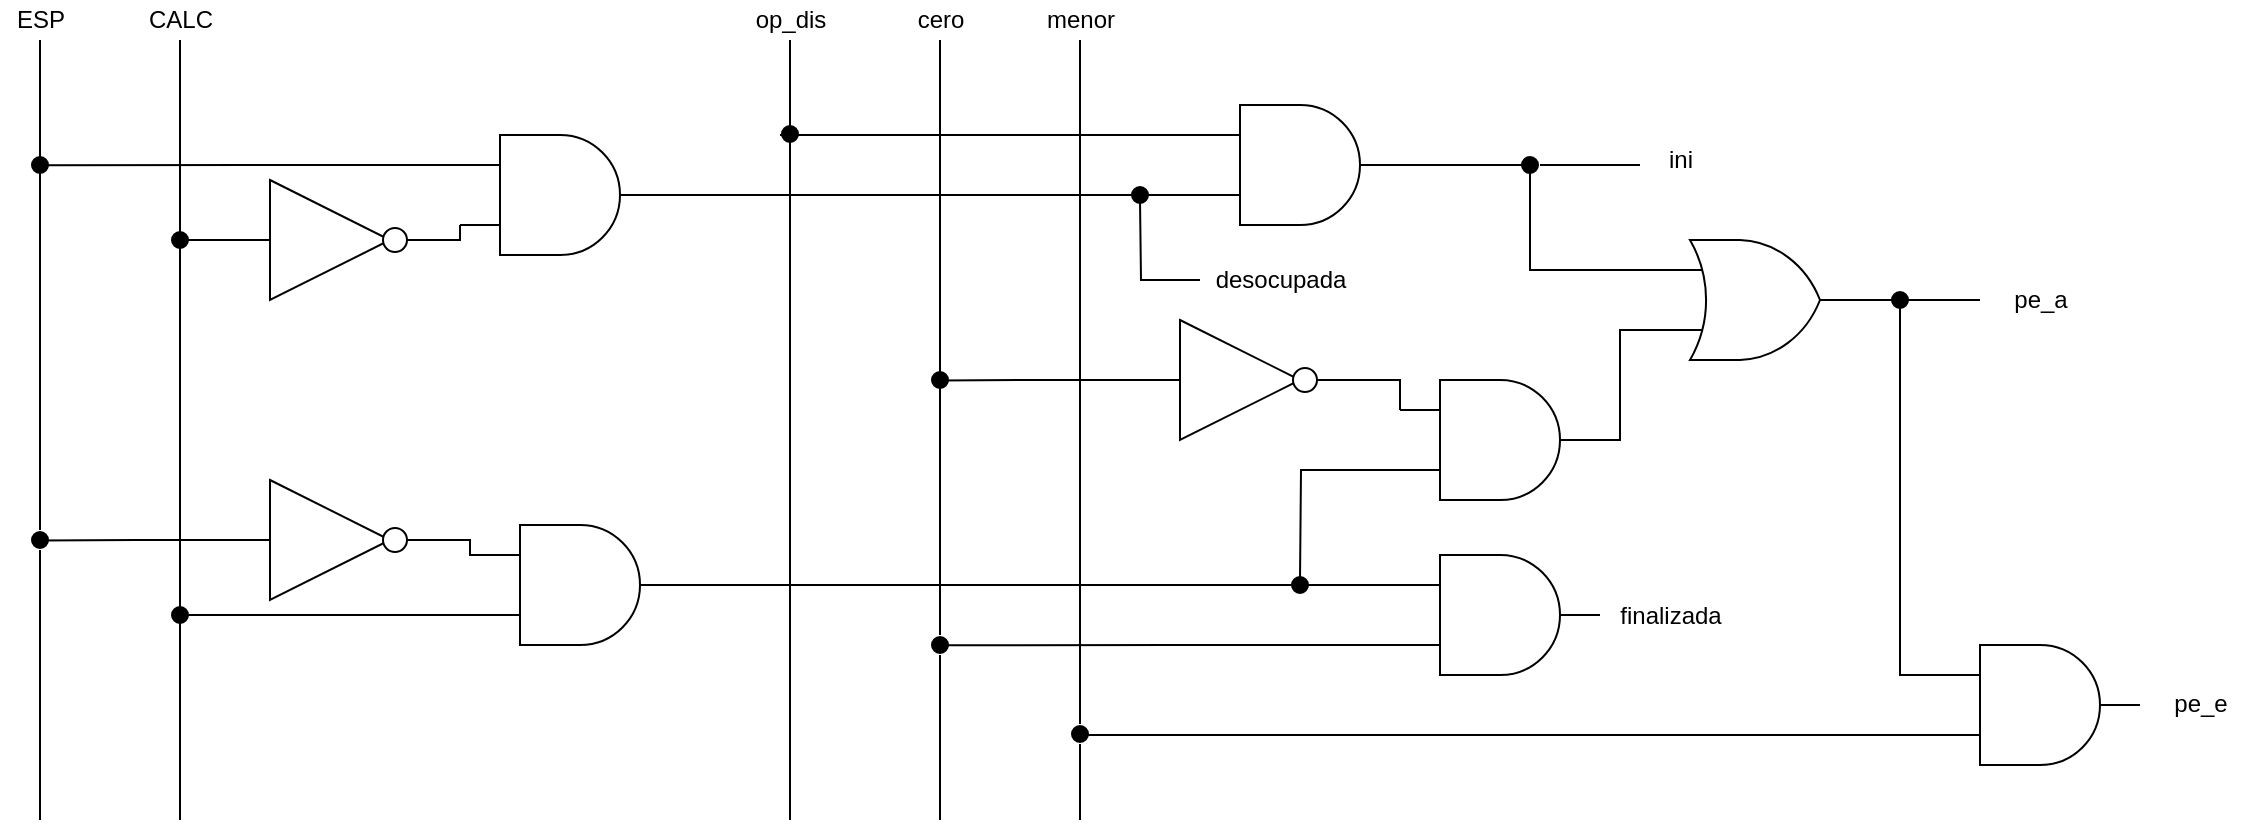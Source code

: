 <mxfile version="13.7.9" type="google"><diagram id="YMZFguu1El-vef8mr3li" name="Page-1"><mxGraphModel dx="981" dy="577" grid="1" gridSize="10" guides="1" tooltips="1" connect="1" arrows="1" fold="1" page="1" pageScale="1" pageWidth="827" pageHeight="1169" math="0" shadow="0"><root><mxCell id="0"/><mxCell id="1" parent="0"/><mxCell id="T0GHSyZhe6Y4cY-9ifoe-6" style="edgeStyle=orthogonalEdgeStyle;rounded=0;orthogonalLoop=1;jettySize=auto;html=1;endArrow=none;endFill=0;" edge="1" parent="1" source="T0GHSyZhe6Y4cY-9ifoe-53"><mxGeometry relative="1" as="geometry"><mxPoint x="70" y="440" as="targetPoint"/></mxGeometry></mxCell><mxCell id="T0GHSyZhe6Y4cY-9ifoe-1" value="ESP" style="text;html=1;align=center;verticalAlign=middle;resizable=0;points=[];autosize=1;" vertex="1" parent="1"><mxGeometry x="50" y="30" width="40" height="20" as="geometry"/></mxCell><mxCell id="T0GHSyZhe6Y4cY-9ifoe-7" style="edgeStyle=orthogonalEdgeStyle;rounded=0;orthogonalLoop=1;jettySize=auto;html=1;endArrow=none;endFill=0;" edge="1" parent="1" source="T0GHSyZhe6Y4cY-9ifoe-2"><mxGeometry relative="1" as="geometry"><mxPoint x="140" y="440" as="targetPoint"/></mxGeometry></mxCell><mxCell id="T0GHSyZhe6Y4cY-9ifoe-2" value="CALC" style="text;html=1;align=center;verticalAlign=middle;resizable=0;points=[];autosize=1;" vertex="1" parent="1"><mxGeometry x="115" y="30" width="50" height="20" as="geometry"/></mxCell><mxCell id="T0GHSyZhe6Y4cY-9ifoe-8" style="edgeStyle=orthogonalEdgeStyle;rounded=0;orthogonalLoop=1;jettySize=auto;html=1;endArrow=none;endFill=0;" edge="1" parent="1" source="T0GHSyZhe6Y4cY-9ifoe-3"><mxGeometry relative="1" as="geometry"><mxPoint x="445" y="440" as="targetPoint"/></mxGeometry></mxCell><mxCell id="T0GHSyZhe6Y4cY-9ifoe-3" value="op_dis" style="text;html=1;align=center;verticalAlign=middle;resizable=0;points=[];autosize=1;" vertex="1" parent="1"><mxGeometry x="420" y="30" width="50" height="20" as="geometry"/></mxCell><mxCell id="T0GHSyZhe6Y4cY-9ifoe-9" style="edgeStyle=orthogonalEdgeStyle;rounded=0;orthogonalLoop=1;jettySize=auto;html=1;endArrow=none;endFill=0;" edge="1" parent="1" source="T0GHSyZhe6Y4cY-9ifoe-58"><mxGeometry relative="1" as="geometry"><mxPoint x="520" y="440" as="targetPoint"/></mxGeometry></mxCell><mxCell id="T0GHSyZhe6Y4cY-9ifoe-4" value="cero" style="text;html=1;align=center;verticalAlign=middle;resizable=0;points=[];autosize=1;" vertex="1" parent="1"><mxGeometry x="500" y="30" width="40" height="20" as="geometry"/></mxCell><mxCell id="T0GHSyZhe6Y4cY-9ifoe-10" style="edgeStyle=orthogonalEdgeStyle;rounded=0;orthogonalLoop=1;jettySize=auto;html=1;endArrow=none;endFill=0;" edge="1" parent="1" source="T0GHSyZhe6Y4cY-9ifoe-60"><mxGeometry relative="1" as="geometry"><mxPoint x="590" y="440" as="targetPoint"/></mxGeometry></mxCell><mxCell id="T0GHSyZhe6Y4cY-9ifoe-5" value="menor" style="text;html=1;align=center;verticalAlign=middle;resizable=0;points=[];autosize=1;" vertex="1" parent="1"><mxGeometry x="565" y="30" width="50" height="20" as="geometry"/></mxCell><mxCell id="T0GHSyZhe6Y4cY-9ifoe-13" style="edgeStyle=orthogonalEdgeStyle;rounded=0;orthogonalLoop=1;jettySize=auto;html=1;exitX=0;exitY=0.5;exitDx=0;exitDy=0;endArrow=none;endFill=0;" edge="1" parent="1" source="T0GHSyZhe6Y4cY-9ifoe-11"><mxGeometry relative="1" as="geometry"><mxPoint x="140" y="149.897" as="targetPoint"/></mxGeometry></mxCell><mxCell id="T0GHSyZhe6Y4cY-9ifoe-15" style="edgeStyle=orthogonalEdgeStyle;rounded=0;orthogonalLoop=1;jettySize=auto;html=1;exitX=1;exitY=0.5;exitDx=0;exitDy=0;entryX=0;entryY=0.75;entryDx=0;entryDy=0;entryPerimeter=0;endArrow=none;endFill=0;" edge="1" parent="1" source="T0GHSyZhe6Y4cY-9ifoe-11" target="T0GHSyZhe6Y4cY-9ifoe-14"><mxGeometry relative="1" as="geometry"/></mxCell><mxCell id="T0GHSyZhe6Y4cY-9ifoe-11" value="" style="verticalLabelPosition=bottom;shadow=0;dashed=0;align=center;html=1;verticalAlign=top;shape=mxgraph.electrical.logic_gates.buffer2;" vertex="1" parent="1"><mxGeometry x="165" y="120" width="100" height="60" as="geometry"/></mxCell><mxCell id="T0GHSyZhe6Y4cY-9ifoe-12" value="" style="verticalLabelPosition=bottom;shadow=0;dashed=0;align=center;html=1;verticalAlign=top;shape=mxgraph.electrical.logic_gates.inverting_contact;" vertex="1" parent="1"><mxGeometry x="240" y="142.5" width="15" height="15" as="geometry"/></mxCell><mxCell id="T0GHSyZhe6Y4cY-9ifoe-16" style="edgeStyle=orthogonalEdgeStyle;rounded=0;orthogonalLoop=1;jettySize=auto;html=1;exitX=0;exitY=0.25;exitDx=0;exitDy=0;exitPerimeter=0;endArrow=none;endFill=0;" edge="1" parent="1" source="T0GHSyZhe6Y4cY-9ifoe-14"><mxGeometry relative="1" as="geometry"><mxPoint x="70" y="112.655" as="targetPoint"/></mxGeometry></mxCell><mxCell id="T0GHSyZhe6Y4cY-9ifoe-18" style="edgeStyle=orthogonalEdgeStyle;rounded=0;orthogonalLoop=1;jettySize=auto;html=1;exitX=1;exitY=0.5;exitDx=0;exitDy=0;exitPerimeter=0;entryX=0;entryY=0.75;entryDx=0;entryDy=0;entryPerimeter=0;endArrow=none;endFill=0;" edge="1" parent="1" source="T0GHSyZhe6Y4cY-9ifoe-14" target="T0GHSyZhe6Y4cY-9ifoe-17"><mxGeometry relative="1" as="geometry"/></mxCell><mxCell id="T0GHSyZhe6Y4cY-9ifoe-14" value="" style="verticalLabelPosition=bottom;shadow=0;dashed=0;align=center;html=1;verticalAlign=top;shape=mxgraph.electrical.logic_gates.logic_gate;operation=and;" vertex="1" parent="1"><mxGeometry x="280" y="97.5" width="100" height="60" as="geometry"/></mxCell><mxCell id="T0GHSyZhe6Y4cY-9ifoe-19" style="edgeStyle=orthogonalEdgeStyle;rounded=0;orthogonalLoop=1;jettySize=auto;html=1;exitX=0;exitY=0.25;exitDx=0;exitDy=0;exitPerimeter=0;endArrow=none;endFill=0;" edge="1" parent="1" source="T0GHSyZhe6Y4cY-9ifoe-17"><mxGeometry relative="1" as="geometry"><mxPoint x="440" y="97.483" as="targetPoint"/></mxGeometry></mxCell><mxCell id="T0GHSyZhe6Y4cY-9ifoe-21" style="edgeStyle=orthogonalEdgeStyle;rounded=0;orthogonalLoop=1;jettySize=auto;html=1;exitX=1;exitY=0.5;exitDx=0;exitDy=0;exitPerimeter=0;entryX=0;entryY=0.25;entryDx=0;entryDy=0;entryPerimeter=0;endArrow=none;endFill=0;" edge="1" parent="1" source="T0GHSyZhe6Y4cY-9ifoe-17" target="T0GHSyZhe6Y4cY-9ifoe-20"><mxGeometry relative="1" as="geometry"/></mxCell><mxCell id="T0GHSyZhe6Y4cY-9ifoe-17" value="" style="verticalLabelPosition=bottom;shadow=0;dashed=0;align=center;html=1;verticalAlign=top;shape=mxgraph.electrical.logic_gates.logic_gate;operation=and;" vertex="1" parent="1"><mxGeometry x="650" y="82.5" width="100" height="60" as="geometry"/></mxCell><mxCell id="T0GHSyZhe6Y4cY-9ifoe-39" style="edgeStyle=orthogonalEdgeStyle;rounded=0;orthogonalLoop=1;jettySize=auto;html=1;exitX=1;exitY=0.5;exitDx=0;exitDy=0;exitPerimeter=0;entryX=0;entryY=0.25;entryDx=0;entryDy=0;entryPerimeter=0;endArrow=none;endFill=0;" edge="1" parent="1" source="T0GHSyZhe6Y4cY-9ifoe-20" target="T0GHSyZhe6Y4cY-9ifoe-38"><mxGeometry relative="1" as="geometry"/></mxCell><mxCell id="T0GHSyZhe6Y4cY-9ifoe-20" value="" style="verticalLabelPosition=bottom;shadow=0;dashed=0;align=center;html=1;verticalAlign=top;shape=mxgraph.electrical.logic_gates.logic_gate;operation=or;" vertex="1" parent="1"><mxGeometry x="880" y="150" width="100" height="60" as="geometry"/></mxCell><mxCell id="T0GHSyZhe6Y4cY-9ifoe-35" style="edgeStyle=orthogonalEdgeStyle;rounded=0;orthogonalLoop=1;jettySize=auto;html=1;exitX=0;exitY=0.75;exitDx=0;exitDy=0;exitPerimeter=0;endArrow=none;endFill=0;" edge="1" parent="1" source="T0GHSyZhe6Y4cY-9ifoe-22"><mxGeometry relative="1" as="geometry"><mxPoint x="700" y="320.0" as="targetPoint"/></mxGeometry></mxCell><mxCell id="T0GHSyZhe6Y4cY-9ifoe-36" style="edgeStyle=orthogonalEdgeStyle;rounded=0;orthogonalLoop=1;jettySize=auto;html=1;exitX=1;exitY=0.5;exitDx=0;exitDy=0;exitPerimeter=0;entryX=0;entryY=0.75;entryDx=0;entryDy=0;entryPerimeter=0;endArrow=none;endFill=0;" edge="1" parent="1" source="T0GHSyZhe6Y4cY-9ifoe-22" target="T0GHSyZhe6Y4cY-9ifoe-20"><mxGeometry relative="1" as="geometry"><Array as="points"><mxPoint x="860" y="250"/><mxPoint x="860" y="195"/></Array></mxGeometry></mxCell><mxCell id="T0GHSyZhe6Y4cY-9ifoe-22" value="" style="verticalLabelPosition=bottom;shadow=0;dashed=0;align=center;html=1;verticalAlign=top;shape=mxgraph.electrical.logic_gates.logic_gate;operation=and;" vertex="1" parent="1"><mxGeometry x="750" y="220" width="100" height="60" as="geometry"/></mxCell><mxCell id="T0GHSyZhe6Y4cY-9ifoe-25" style="edgeStyle=orthogonalEdgeStyle;rounded=0;orthogonalLoop=1;jettySize=auto;html=1;exitX=0;exitY=0.5;exitDx=0;exitDy=0;endArrow=none;endFill=0;" edge="1" parent="1" source="T0GHSyZhe6Y4cY-9ifoe-23"><mxGeometry relative="1" as="geometry"><mxPoint x="520" y="220.241" as="targetPoint"/></mxGeometry></mxCell><mxCell id="T0GHSyZhe6Y4cY-9ifoe-26" style="edgeStyle=orthogonalEdgeStyle;rounded=0;orthogonalLoop=1;jettySize=auto;html=1;exitX=1;exitY=0.5;exitDx=0;exitDy=0;entryX=0;entryY=0.25;entryDx=0;entryDy=0;entryPerimeter=0;endArrow=none;endFill=0;" edge="1" parent="1" source="T0GHSyZhe6Y4cY-9ifoe-23" target="T0GHSyZhe6Y4cY-9ifoe-22"><mxGeometry relative="1" as="geometry"/></mxCell><mxCell id="T0GHSyZhe6Y4cY-9ifoe-23" value="" style="verticalLabelPosition=bottom;shadow=0;dashed=0;align=center;html=1;verticalAlign=top;shape=mxgraph.electrical.logic_gates.buffer2;" vertex="1" parent="1"><mxGeometry x="620" y="190" width="100" height="60" as="geometry"/></mxCell><mxCell id="T0GHSyZhe6Y4cY-9ifoe-24" value="" style="verticalLabelPosition=bottom;shadow=0;dashed=0;align=center;html=1;verticalAlign=top;shape=mxgraph.electrical.logic_gates.inverting_contact;" vertex="1" parent="1"><mxGeometry x="695" y="212.5" width="15" height="15" as="geometry"/></mxCell><mxCell id="T0GHSyZhe6Y4cY-9ifoe-30" style="edgeStyle=orthogonalEdgeStyle;rounded=0;orthogonalLoop=1;jettySize=auto;html=1;entryX=0;entryY=0.25;entryDx=0;entryDy=0;entryPerimeter=0;endArrow=none;endFill=0;" edge="1" parent="1" source="T0GHSyZhe6Y4cY-9ifoe-27" target="T0GHSyZhe6Y4cY-9ifoe-29"><mxGeometry relative="1" as="geometry"/></mxCell><mxCell id="T0GHSyZhe6Y4cY-9ifoe-31" style="edgeStyle=orthogonalEdgeStyle;rounded=0;orthogonalLoop=1;jettySize=auto;html=1;exitX=0;exitY=0.5;exitDx=0;exitDy=0;endArrow=none;endFill=0;" edge="1" parent="1" source="T0GHSyZhe6Y4cY-9ifoe-27"><mxGeometry relative="1" as="geometry"><mxPoint x="70" y="300.241" as="targetPoint"/></mxGeometry></mxCell><mxCell id="T0GHSyZhe6Y4cY-9ifoe-27" value="" style="verticalLabelPosition=bottom;shadow=0;dashed=0;align=center;html=1;verticalAlign=top;shape=mxgraph.electrical.logic_gates.buffer2;" vertex="1" parent="1"><mxGeometry x="165" y="270" width="100" height="60" as="geometry"/></mxCell><mxCell id="T0GHSyZhe6Y4cY-9ifoe-28" value="" style="verticalLabelPosition=bottom;shadow=0;dashed=0;align=center;html=1;verticalAlign=top;shape=mxgraph.electrical.logic_gates.inverting_contact;" vertex="1" parent="1"><mxGeometry x="240" y="292.5" width="15" height="15" as="geometry"/></mxCell><mxCell id="T0GHSyZhe6Y4cY-9ifoe-32" style="edgeStyle=orthogonalEdgeStyle;rounded=0;orthogonalLoop=1;jettySize=auto;html=1;exitX=0;exitY=0.75;exitDx=0;exitDy=0;exitPerimeter=0;endArrow=none;endFill=0;" edge="1" parent="1" source="T0GHSyZhe6Y4cY-9ifoe-29"><mxGeometry relative="1" as="geometry"><mxPoint x="140" y="337.483" as="targetPoint"/></mxGeometry></mxCell><mxCell id="T0GHSyZhe6Y4cY-9ifoe-34" style="edgeStyle=orthogonalEdgeStyle;rounded=0;orthogonalLoop=1;jettySize=auto;html=1;exitX=1;exitY=0.5;exitDx=0;exitDy=0;exitPerimeter=0;entryX=0;entryY=0.25;entryDx=0;entryDy=0;entryPerimeter=0;endArrow=none;endFill=0;" edge="1" parent="1" source="T0GHSyZhe6Y4cY-9ifoe-29" target="T0GHSyZhe6Y4cY-9ifoe-33"><mxGeometry relative="1" as="geometry"/></mxCell><mxCell id="T0GHSyZhe6Y4cY-9ifoe-29" value="" style="verticalLabelPosition=bottom;shadow=0;dashed=0;align=center;html=1;verticalAlign=top;shape=mxgraph.electrical.logic_gates.logic_gate;operation=and;" vertex="1" parent="1"><mxGeometry x="290" y="292.5" width="100" height="60" as="geometry"/></mxCell><mxCell id="T0GHSyZhe6Y4cY-9ifoe-37" style="edgeStyle=orthogonalEdgeStyle;rounded=0;orthogonalLoop=1;jettySize=auto;html=1;exitX=0;exitY=0.75;exitDx=0;exitDy=0;exitPerimeter=0;endArrow=none;endFill=0;" edge="1" parent="1" source="T0GHSyZhe6Y4cY-9ifoe-33"><mxGeometry relative="1" as="geometry"><mxPoint x="520" y="352.655" as="targetPoint"/></mxGeometry></mxCell><mxCell id="T0GHSyZhe6Y4cY-9ifoe-33" value="" style="verticalLabelPosition=bottom;shadow=0;dashed=0;align=center;html=1;verticalAlign=top;shape=mxgraph.electrical.logic_gates.logic_gate;operation=and;" vertex="1" parent="1"><mxGeometry x="750" y="307.5" width="100" height="60" as="geometry"/></mxCell><mxCell id="T0GHSyZhe6Y4cY-9ifoe-40" style="edgeStyle=orthogonalEdgeStyle;rounded=0;orthogonalLoop=1;jettySize=auto;html=1;exitX=0;exitY=0.75;exitDx=0;exitDy=0;exitPerimeter=0;endArrow=none;endFill=0;" edge="1" parent="1" source="T0GHSyZhe6Y4cY-9ifoe-38"><mxGeometry relative="1" as="geometry"><mxPoint x="590" y="397.483" as="targetPoint"/></mxGeometry></mxCell><mxCell id="T0GHSyZhe6Y4cY-9ifoe-38" value="" style="verticalLabelPosition=bottom;shadow=0;dashed=0;align=center;html=1;verticalAlign=top;shape=mxgraph.electrical.logic_gates.logic_gate;operation=and;" vertex="1" parent="1"><mxGeometry x="1020" y="352.5" width="100" height="60" as="geometry"/></mxCell><mxCell id="T0GHSyZhe6Y4cY-9ifoe-41" value="finalizada" style="text;html=1;align=center;verticalAlign=middle;resizable=0;points=[];autosize=1;" vertex="1" parent="1"><mxGeometry x="850" y="327.5" width="70" height="20" as="geometry"/></mxCell><mxCell id="T0GHSyZhe6Y4cY-9ifoe-43" style="edgeStyle=orthogonalEdgeStyle;rounded=0;orthogonalLoop=1;jettySize=auto;html=1;endArrow=none;endFill=0;" edge="1" parent="1" source="T0GHSyZhe6Y4cY-9ifoe-42"><mxGeometry relative="1" as="geometry"><mxPoint x="620" y="130.0" as="targetPoint"/></mxGeometry></mxCell><mxCell id="T0GHSyZhe6Y4cY-9ifoe-42" value="desocupada" style="text;html=1;align=center;verticalAlign=middle;resizable=0;points=[];autosize=1;" vertex="1" parent="1"><mxGeometry x="650" y="160" width="80" height="20" as="geometry"/></mxCell><mxCell id="T0GHSyZhe6Y4cY-9ifoe-48" style="edgeStyle=orthogonalEdgeStyle;rounded=0;orthogonalLoop=1;jettySize=auto;html=1;endArrow=none;endFill=0;" edge="1" parent="1" source="T0GHSyZhe6Y4cY-9ifoe-46"><mxGeometry relative="1" as="geometry"><mxPoint x="870" y="112.5" as="targetPoint"/></mxGeometry></mxCell><mxCell id="T0GHSyZhe6Y4cY-9ifoe-46" value="" style="verticalLabelPosition=bottom;shadow=0;dashed=0;align=center;html=1;verticalAlign=top;shape=mxgraph.electrical.logic_gates.inverting_contact;fillColor=#000000;" vertex="1" parent="1"><mxGeometry x="810" y="107.5" width="10" height="10" as="geometry"/></mxCell><mxCell id="T0GHSyZhe6Y4cY-9ifoe-49" value="ini" style="text;html=1;align=center;verticalAlign=middle;resizable=0;points=[];autosize=1;" vertex="1" parent="1"><mxGeometry x="875" y="100" width="30" height="20" as="geometry"/></mxCell><mxCell id="T0GHSyZhe6Y4cY-9ifoe-50" value="" style="verticalLabelPosition=bottom;shadow=0;dashed=0;align=center;html=1;verticalAlign=top;shape=mxgraph.electrical.logic_gates.inverting_contact;fillColor=#000000;" vertex="1" parent="1"><mxGeometry x="440" y="92" width="10" height="10" as="geometry"/></mxCell><mxCell id="T0GHSyZhe6Y4cY-9ifoe-51" value="" style="verticalLabelPosition=bottom;shadow=0;dashed=0;align=center;html=1;verticalAlign=top;shape=mxgraph.electrical.logic_gates.inverting_contact;fillColor=#000000;" vertex="1" parent="1"><mxGeometry x="65" y="107.5" width="10" height="10" as="geometry"/></mxCell><mxCell id="T0GHSyZhe6Y4cY-9ifoe-52" value="" style="verticalLabelPosition=bottom;shadow=0;dashed=0;align=center;html=1;verticalAlign=top;shape=mxgraph.electrical.logic_gates.inverting_contact;fillColor=#000000;" vertex="1" parent="1"><mxGeometry x="135" y="145" width="10" height="10" as="geometry"/></mxCell><mxCell id="T0GHSyZhe6Y4cY-9ifoe-53" value="" style="verticalLabelPosition=bottom;shadow=0;dashed=0;align=center;html=1;verticalAlign=top;shape=mxgraph.electrical.logic_gates.inverting_contact;fillColor=#000000;" vertex="1" parent="1"><mxGeometry x="65" y="295" width="10" height="10" as="geometry"/></mxCell><mxCell id="T0GHSyZhe6Y4cY-9ifoe-54" style="edgeStyle=orthogonalEdgeStyle;rounded=0;orthogonalLoop=1;jettySize=auto;html=1;endArrow=none;endFill=0;" edge="1" parent="1" source="T0GHSyZhe6Y4cY-9ifoe-1" target="T0GHSyZhe6Y4cY-9ifoe-53"><mxGeometry relative="1" as="geometry"><mxPoint x="70" y="440.0" as="targetPoint"/><mxPoint x="70" y="50" as="sourcePoint"/></mxGeometry></mxCell><mxCell id="T0GHSyZhe6Y4cY-9ifoe-55" value="" style="verticalLabelPosition=bottom;shadow=0;dashed=0;align=center;html=1;verticalAlign=top;shape=mxgraph.electrical.logic_gates.inverting_contact;fillColor=#000000;" vertex="1" parent="1"><mxGeometry x="135" y="332.5" width="10" height="10" as="geometry"/></mxCell><mxCell id="T0GHSyZhe6Y4cY-9ifoe-56" value="" style="verticalLabelPosition=bottom;shadow=0;dashed=0;align=center;html=1;verticalAlign=top;shape=mxgraph.electrical.logic_gates.inverting_contact;fillColor=#000000;" vertex="1" parent="1"><mxGeometry x="695" y="317.5" width="10" height="10" as="geometry"/></mxCell><mxCell id="T0GHSyZhe6Y4cY-9ifoe-58" value="" style="verticalLabelPosition=bottom;shadow=0;dashed=0;align=center;html=1;verticalAlign=top;shape=mxgraph.electrical.logic_gates.inverting_contact;fillColor=#000000;" vertex="1" parent="1"><mxGeometry x="515" y="347.5" width="10" height="10" as="geometry"/></mxCell><mxCell id="T0GHSyZhe6Y4cY-9ifoe-59" style="edgeStyle=orthogonalEdgeStyle;rounded=0;orthogonalLoop=1;jettySize=auto;html=1;endArrow=none;endFill=0;" edge="1" parent="1" source="T0GHSyZhe6Y4cY-9ifoe-4" target="T0GHSyZhe6Y4cY-9ifoe-58"><mxGeometry relative="1" as="geometry"><mxPoint x="520" y="440.0" as="targetPoint"/><mxPoint x="520" y="50" as="sourcePoint"/></mxGeometry></mxCell><mxCell id="T0GHSyZhe6Y4cY-9ifoe-60" value="" style="verticalLabelPosition=bottom;shadow=0;dashed=0;align=center;html=1;verticalAlign=top;shape=mxgraph.electrical.logic_gates.inverting_contact;fillColor=#000000;" vertex="1" parent="1"><mxGeometry x="585" y="392" width="10" height="10" as="geometry"/></mxCell><mxCell id="T0GHSyZhe6Y4cY-9ifoe-61" style="edgeStyle=orthogonalEdgeStyle;rounded=0;orthogonalLoop=1;jettySize=auto;html=1;endArrow=none;endFill=0;" edge="1" parent="1" source="T0GHSyZhe6Y4cY-9ifoe-5" target="T0GHSyZhe6Y4cY-9ifoe-60"><mxGeometry relative="1" as="geometry"><mxPoint x="590" y="440.0" as="targetPoint"/><mxPoint x="590" y="50" as="sourcePoint"/></mxGeometry></mxCell><mxCell id="T0GHSyZhe6Y4cY-9ifoe-62" value="" style="verticalLabelPosition=bottom;shadow=0;dashed=0;align=center;html=1;verticalAlign=top;shape=mxgraph.electrical.logic_gates.inverting_contact;fillColor=#000000;" vertex="1" parent="1"><mxGeometry x="615" y="122.5" width="10" height="10" as="geometry"/></mxCell><mxCell id="T0GHSyZhe6Y4cY-9ifoe-64" value="" style="verticalLabelPosition=bottom;shadow=0;dashed=0;align=center;html=1;verticalAlign=top;shape=mxgraph.electrical.logic_gates.inverting_contact;fillColor=#000000;" vertex="1" parent="1"><mxGeometry x="515" y="215" width="10" height="10" as="geometry"/></mxCell><mxCell id="T0GHSyZhe6Y4cY-9ifoe-65" value="pe_e" style="text;html=1;align=center;verticalAlign=middle;resizable=0;points=[];autosize=1;" vertex="1" parent="1"><mxGeometry x="1130" y="372" width="40" height="20" as="geometry"/></mxCell><mxCell id="T0GHSyZhe6Y4cY-9ifoe-67" style="edgeStyle=orthogonalEdgeStyle;rounded=0;orthogonalLoop=1;jettySize=auto;html=1;exitX=0.9;exitY=0.5;exitDx=0;exitDy=0;exitPerimeter=0;endArrow=none;endFill=0;" edge="1" parent="1" source="T0GHSyZhe6Y4cY-9ifoe-66"><mxGeometry relative="1" as="geometry"><mxPoint x="1040" y="180.241" as="targetPoint"/></mxGeometry></mxCell><mxCell id="T0GHSyZhe6Y4cY-9ifoe-66" value="" style="verticalLabelPosition=bottom;shadow=0;dashed=0;align=center;html=1;verticalAlign=top;shape=mxgraph.electrical.logic_gates.inverting_contact;fillColor=#000000;" vertex="1" parent="1"><mxGeometry x="995" y="175" width="10" height="10" as="geometry"/></mxCell><mxCell id="T0GHSyZhe6Y4cY-9ifoe-68" value="pe_a" style="text;html=1;align=center;verticalAlign=middle;resizable=0;points=[];autosize=1;" vertex="1" parent="1"><mxGeometry x="1050" y="170" width="40" height="20" as="geometry"/></mxCell></root></mxGraphModel></diagram></mxfile>